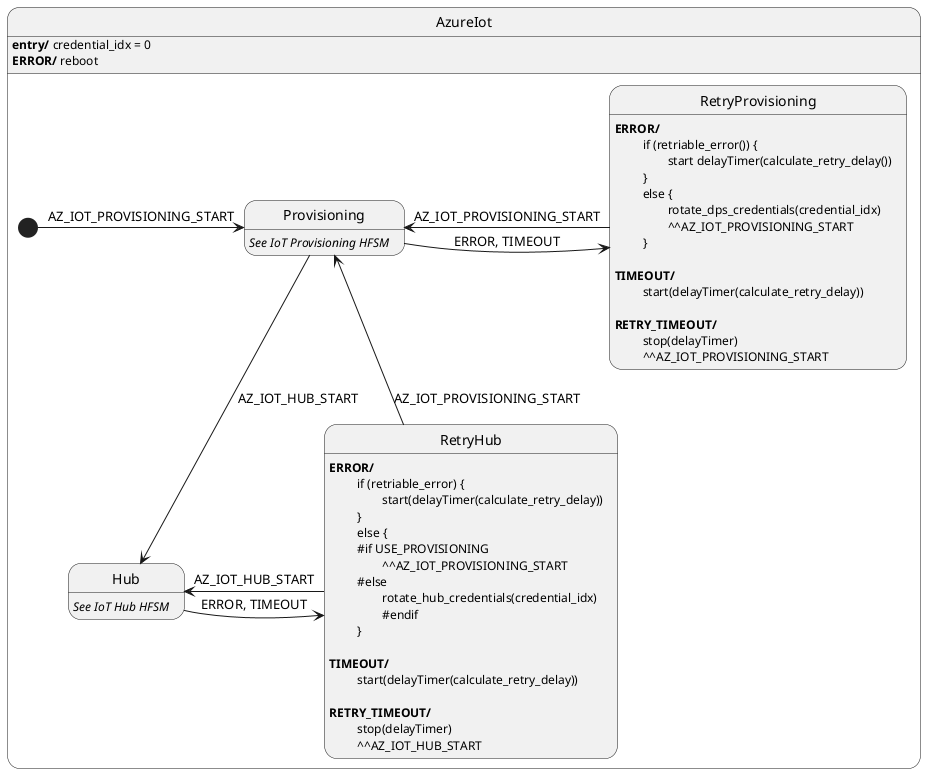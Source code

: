 @startuml

state AzureIot {
    state Provisioning
    Provisioning: <i>See IoT Provisioning HFSM</i>

    state RetryProvisioning
    RetryProvisioning : <b>ERROR/</b>
    RetryProvisioning : \t if (retriable_error()) {
    RetryProvisioning : \t\t start delayTimer(calculate_retry_delay())
    RetryProvisioning : \t }
    RetryProvisioning : \t else {
    RetryProvisioning : \t\t rotate_dps_credentials(credential_idx)
    RetryProvisioning : \t\t ^^AZ_IOT_PROVISIONING_START
    RetryProvisioning : \t }
    RetryProvisioning :
    RetryProvisioning : <b>TIMEOUT/</b>
    RetryProvisioning : \t start(delayTimer(calculate_retry_delay))
    RetryProvisioning :
    RetryProvisioning : <b>RETRY_TIMEOUT/</b>
    RetryProvisioning : \t stop(delayTimer)
    RetryProvisioning : \t ^^AZ_IOT_PROVISIONING_START

    state Hub
    Hub: <i>See IoT Hub HFSM</i>

    state RetryHub
    RetryHub : <b>ERROR/</b>
    RetryHub : \t if (retriable_error) {
    RetryHub : \t\t start(delayTimer(calculate_retry_delay))
    RetryHub : \t }
    RetryHub : \t else {
    RetryHub : \t #if USE_PROVISIONING
    RetryHub : \t\t ^^AZ_IOT_PROVISIONING_START
    RetryHub : \t #else
    RetryHub : \t\t rotate_hub_credentials(credential_idx)
    RetryHub : \t\t #endif
    RetryHub : \t }
    RetryHub :
    RetryHub : <b>TIMEOUT/</b>
    RetryHub : \t start(delayTimer(calculate_retry_delay))
    RetryHub :
    RetryHub : <b>RETRY_TIMEOUT/</b>
    RetryHub : \t stop(delayTimer)
    RetryHub : \t ^^AZ_IOT_HUB_START

    [*] -> Provisioning : AZ_IOT_PROVISIONING_START
    Provisioning --> Hub : AZ_IOT_HUB_START
    Provisioning -> RetryProvisioning : ERROR, TIMEOUT

    RetryProvisioning -> Provisioning : AZ_IOT_PROVISIONING_START
    Hub -> RetryHub : ERROR, TIMEOUT
    RetryHub -> Hub : AZ_IOT_HUB_START
    RetryHub -> Provisioning : AZ_IOT_PROVISIONING_START
}

AzureIot : <b>entry/</b> credential_idx = 0
AzureIot : <b>ERROR/</b> reboot

@enduml

